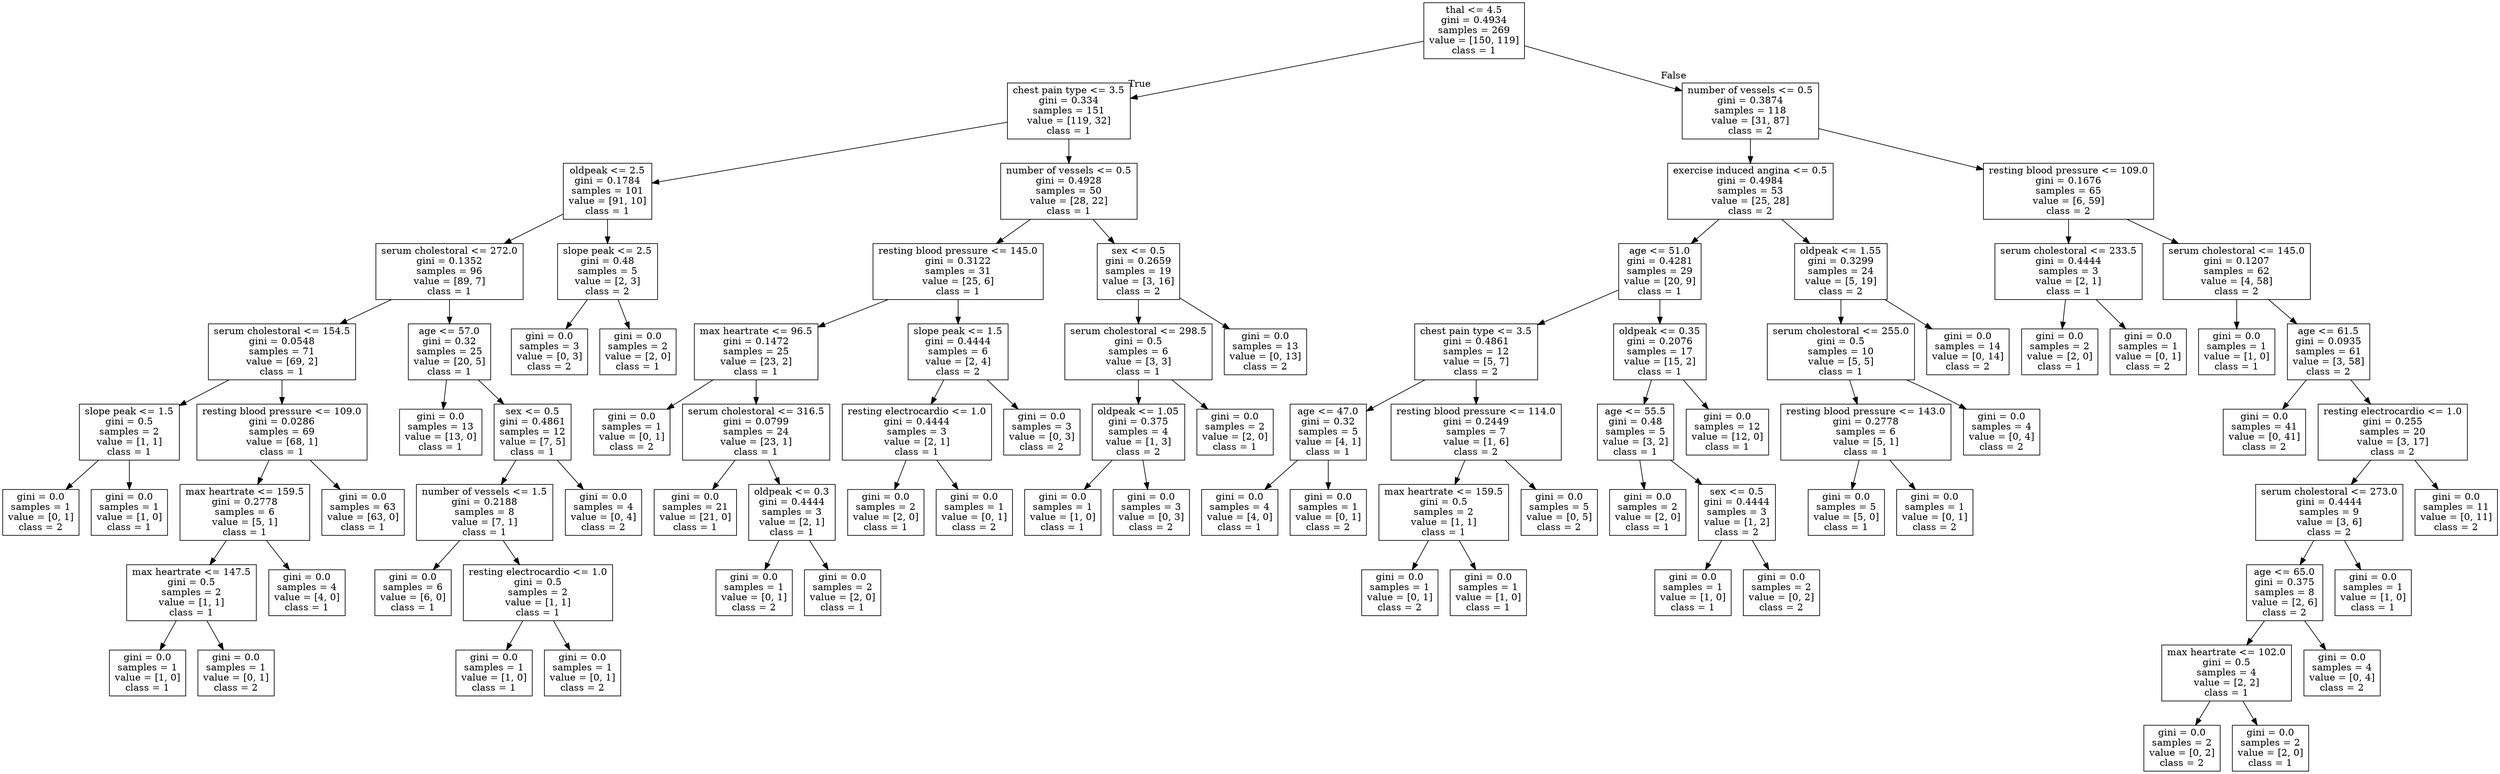 digraph Tree {
node [shape=box] ;
0 [label="thal <= 4.5\ngini = 0.4934\nsamples = 269\nvalue = [150, 119]\nclass = 1"] ;
1 [label="chest pain type <= 3.5\ngini = 0.334\nsamples = 151\nvalue = [119, 32]\nclass = 1"] ;
0 -> 1 [labeldistance=2.5, labelangle=45, headlabel="True"] ;
2 [label="oldpeak <= 2.5\ngini = 0.1784\nsamples = 101\nvalue = [91, 10]\nclass = 1"] ;
1 -> 2 ;
3 [label="serum cholestoral <= 272.0\ngini = 0.1352\nsamples = 96\nvalue = [89, 7]\nclass = 1"] ;
2 -> 3 ;
4 [label="serum cholestoral <= 154.5\ngini = 0.0548\nsamples = 71\nvalue = [69, 2]\nclass = 1"] ;
3 -> 4 ;
5 [label="slope peak <= 1.5\ngini = 0.5\nsamples = 2\nvalue = [1, 1]\nclass = 1"] ;
4 -> 5 ;
6 [label="gini = 0.0\nsamples = 1\nvalue = [0, 1]\nclass = 2"] ;
5 -> 6 ;
7 [label="gini = 0.0\nsamples = 1\nvalue = [1, 0]\nclass = 1"] ;
5 -> 7 ;
8 [label="resting blood pressure <= 109.0\ngini = 0.0286\nsamples = 69\nvalue = [68, 1]\nclass = 1"] ;
4 -> 8 ;
9 [label="max heartrate <= 159.5\ngini = 0.2778\nsamples = 6\nvalue = [5, 1]\nclass = 1"] ;
8 -> 9 ;
10 [label="max heartrate <= 147.5\ngini = 0.5\nsamples = 2\nvalue = [1, 1]\nclass = 1"] ;
9 -> 10 ;
11 [label="gini = 0.0\nsamples = 1\nvalue = [1, 0]\nclass = 1"] ;
10 -> 11 ;
12 [label="gini = 0.0\nsamples = 1\nvalue = [0, 1]\nclass = 2"] ;
10 -> 12 ;
13 [label="gini = 0.0\nsamples = 4\nvalue = [4, 0]\nclass = 1"] ;
9 -> 13 ;
14 [label="gini = 0.0\nsamples = 63\nvalue = [63, 0]\nclass = 1"] ;
8 -> 14 ;
15 [label="age <= 57.0\ngini = 0.32\nsamples = 25\nvalue = [20, 5]\nclass = 1"] ;
3 -> 15 ;
16 [label="gini = 0.0\nsamples = 13\nvalue = [13, 0]\nclass = 1"] ;
15 -> 16 ;
17 [label="sex <= 0.5\ngini = 0.4861\nsamples = 12\nvalue = [7, 5]\nclass = 1"] ;
15 -> 17 ;
18 [label="number of vessels <= 1.5\ngini = 0.2188\nsamples = 8\nvalue = [7, 1]\nclass = 1"] ;
17 -> 18 ;
19 [label="gini = 0.0\nsamples = 6\nvalue = [6, 0]\nclass = 1"] ;
18 -> 19 ;
20 [label="resting electrocardio <= 1.0\ngini = 0.5\nsamples = 2\nvalue = [1, 1]\nclass = 1"] ;
18 -> 20 ;
21 [label="gini = 0.0\nsamples = 1\nvalue = [1, 0]\nclass = 1"] ;
20 -> 21 ;
22 [label="gini = 0.0\nsamples = 1\nvalue = [0, 1]\nclass = 2"] ;
20 -> 22 ;
23 [label="gini = 0.0\nsamples = 4\nvalue = [0, 4]\nclass = 2"] ;
17 -> 23 ;
24 [label="slope peak <= 2.5\ngini = 0.48\nsamples = 5\nvalue = [2, 3]\nclass = 2"] ;
2 -> 24 ;
25 [label="gini = 0.0\nsamples = 3\nvalue = [0, 3]\nclass = 2"] ;
24 -> 25 ;
26 [label="gini = 0.0\nsamples = 2\nvalue = [2, 0]\nclass = 1"] ;
24 -> 26 ;
27 [label="number of vessels <= 0.5\ngini = 0.4928\nsamples = 50\nvalue = [28, 22]\nclass = 1"] ;
1 -> 27 ;
28 [label="resting blood pressure <= 145.0\ngini = 0.3122\nsamples = 31\nvalue = [25, 6]\nclass = 1"] ;
27 -> 28 ;
29 [label="max heartrate <= 96.5\ngini = 0.1472\nsamples = 25\nvalue = [23, 2]\nclass = 1"] ;
28 -> 29 ;
30 [label="gini = 0.0\nsamples = 1\nvalue = [0, 1]\nclass = 2"] ;
29 -> 30 ;
31 [label="serum cholestoral <= 316.5\ngini = 0.0799\nsamples = 24\nvalue = [23, 1]\nclass = 1"] ;
29 -> 31 ;
32 [label="gini = 0.0\nsamples = 21\nvalue = [21, 0]\nclass = 1"] ;
31 -> 32 ;
33 [label="oldpeak <= 0.3\ngini = 0.4444\nsamples = 3\nvalue = [2, 1]\nclass = 1"] ;
31 -> 33 ;
34 [label="gini = 0.0\nsamples = 1\nvalue = [0, 1]\nclass = 2"] ;
33 -> 34 ;
35 [label="gini = 0.0\nsamples = 2\nvalue = [2, 0]\nclass = 1"] ;
33 -> 35 ;
36 [label="slope peak <= 1.5\ngini = 0.4444\nsamples = 6\nvalue = [2, 4]\nclass = 2"] ;
28 -> 36 ;
37 [label="resting electrocardio <= 1.0\ngini = 0.4444\nsamples = 3\nvalue = [2, 1]\nclass = 1"] ;
36 -> 37 ;
38 [label="gini = 0.0\nsamples = 2\nvalue = [2, 0]\nclass = 1"] ;
37 -> 38 ;
39 [label="gini = 0.0\nsamples = 1\nvalue = [0, 1]\nclass = 2"] ;
37 -> 39 ;
40 [label="gini = 0.0\nsamples = 3\nvalue = [0, 3]\nclass = 2"] ;
36 -> 40 ;
41 [label="sex <= 0.5\ngini = 0.2659\nsamples = 19\nvalue = [3, 16]\nclass = 2"] ;
27 -> 41 ;
42 [label="serum cholestoral <= 298.5\ngini = 0.5\nsamples = 6\nvalue = [3, 3]\nclass = 1"] ;
41 -> 42 ;
43 [label="oldpeak <= 1.05\ngini = 0.375\nsamples = 4\nvalue = [1, 3]\nclass = 2"] ;
42 -> 43 ;
44 [label="gini = 0.0\nsamples = 1\nvalue = [1, 0]\nclass = 1"] ;
43 -> 44 ;
45 [label="gini = 0.0\nsamples = 3\nvalue = [0, 3]\nclass = 2"] ;
43 -> 45 ;
46 [label="gini = 0.0\nsamples = 2\nvalue = [2, 0]\nclass = 1"] ;
42 -> 46 ;
47 [label="gini = 0.0\nsamples = 13\nvalue = [0, 13]\nclass = 2"] ;
41 -> 47 ;
48 [label="number of vessels <= 0.5\ngini = 0.3874\nsamples = 118\nvalue = [31, 87]\nclass = 2"] ;
0 -> 48 [labeldistance=2.5, labelangle=-45, headlabel="False"] ;
49 [label="exercise induced angina <= 0.5\ngini = 0.4984\nsamples = 53\nvalue = [25, 28]\nclass = 2"] ;
48 -> 49 ;
50 [label="age <= 51.0\ngini = 0.4281\nsamples = 29\nvalue = [20, 9]\nclass = 1"] ;
49 -> 50 ;
51 [label="chest pain type <= 3.5\ngini = 0.4861\nsamples = 12\nvalue = [5, 7]\nclass = 2"] ;
50 -> 51 ;
52 [label="age <= 47.0\ngini = 0.32\nsamples = 5\nvalue = [4, 1]\nclass = 1"] ;
51 -> 52 ;
53 [label="gini = 0.0\nsamples = 4\nvalue = [4, 0]\nclass = 1"] ;
52 -> 53 ;
54 [label="gini = 0.0\nsamples = 1\nvalue = [0, 1]\nclass = 2"] ;
52 -> 54 ;
55 [label="resting blood pressure <= 114.0\ngini = 0.2449\nsamples = 7\nvalue = [1, 6]\nclass = 2"] ;
51 -> 55 ;
56 [label="max heartrate <= 159.5\ngini = 0.5\nsamples = 2\nvalue = [1, 1]\nclass = 1"] ;
55 -> 56 ;
57 [label="gini = 0.0\nsamples = 1\nvalue = [0, 1]\nclass = 2"] ;
56 -> 57 ;
58 [label="gini = 0.0\nsamples = 1\nvalue = [1, 0]\nclass = 1"] ;
56 -> 58 ;
59 [label="gini = 0.0\nsamples = 5\nvalue = [0, 5]\nclass = 2"] ;
55 -> 59 ;
60 [label="oldpeak <= 0.35\ngini = 0.2076\nsamples = 17\nvalue = [15, 2]\nclass = 1"] ;
50 -> 60 ;
61 [label="age <= 55.5\ngini = 0.48\nsamples = 5\nvalue = [3, 2]\nclass = 1"] ;
60 -> 61 ;
62 [label="gini = 0.0\nsamples = 2\nvalue = [2, 0]\nclass = 1"] ;
61 -> 62 ;
63 [label="sex <= 0.5\ngini = 0.4444\nsamples = 3\nvalue = [1, 2]\nclass = 2"] ;
61 -> 63 ;
64 [label="gini = 0.0\nsamples = 1\nvalue = [1, 0]\nclass = 1"] ;
63 -> 64 ;
65 [label="gini = 0.0\nsamples = 2\nvalue = [0, 2]\nclass = 2"] ;
63 -> 65 ;
66 [label="gini = 0.0\nsamples = 12\nvalue = [12, 0]\nclass = 1"] ;
60 -> 66 ;
67 [label="oldpeak <= 1.55\ngini = 0.3299\nsamples = 24\nvalue = [5, 19]\nclass = 2"] ;
49 -> 67 ;
68 [label="serum cholestoral <= 255.0\ngini = 0.5\nsamples = 10\nvalue = [5, 5]\nclass = 1"] ;
67 -> 68 ;
69 [label="resting blood pressure <= 143.0\ngini = 0.2778\nsamples = 6\nvalue = [5, 1]\nclass = 1"] ;
68 -> 69 ;
70 [label="gini = 0.0\nsamples = 5\nvalue = [5, 0]\nclass = 1"] ;
69 -> 70 ;
71 [label="gini = 0.0\nsamples = 1\nvalue = [0, 1]\nclass = 2"] ;
69 -> 71 ;
72 [label="gini = 0.0\nsamples = 4\nvalue = [0, 4]\nclass = 2"] ;
68 -> 72 ;
73 [label="gini = 0.0\nsamples = 14\nvalue = [0, 14]\nclass = 2"] ;
67 -> 73 ;
74 [label="resting blood pressure <= 109.0\ngini = 0.1676\nsamples = 65\nvalue = [6, 59]\nclass = 2"] ;
48 -> 74 ;
75 [label="serum cholestoral <= 233.5\ngini = 0.4444\nsamples = 3\nvalue = [2, 1]\nclass = 1"] ;
74 -> 75 ;
76 [label="gini = 0.0\nsamples = 2\nvalue = [2, 0]\nclass = 1"] ;
75 -> 76 ;
77 [label="gini = 0.0\nsamples = 1\nvalue = [0, 1]\nclass = 2"] ;
75 -> 77 ;
78 [label="serum cholestoral <= 145.0\ngini = 0.1207\nsamples = 62\nvalue = [4, 58]\nclass = 2"] ;
74 -> 78 ;
79 [label="gini = 0.0\nsamples = 1\nvalue = [1, 0]\nclass = 1"] ;
78 -> 79 ;
80 [label="age <= 61.5\ngini = 0.0935\nsamples = 61\nvalue = [3, 58]\nclass = 2"] ;
78 -> 80 ;
81 [label="gini = 0.0\nsamples = 41\nvalue = [0, 41]\nclass = 2"] ;
80 -> 81 ;
82 [label="resting electrocardio <= 1.0\ngini = 0.255\nsamples = 20\nvalue = [3, 17]\nclass = 2"] ;
80 -> 82 ;
83 [label="serum cholestoral <= 273.0\ngini = 0.4444\nsamples = 9\nvalue = [3, 6]\nclass = 2"] ;
82 -> 83 ;
84 [label="age <= 65.0\ngini = 0.375\nsamples = 8\nvalue = [2, 6]\nclass = 2"] ;
83 -> 84 ;
85 [label="max heartrate <= 102.0\ngini = 0.5\nsamples = 4\nvalue = [2, 2]\nclass = 1"] ;
84 -> 85 ;
86 [label="gini = 0.0\nsamples = 2\nvalue = [0, 2]\nclass = 2"] ;
85 -> 86 ;
87 [label="gini = 0.0\nsamples = 2\nvalue = [2, 0]\nclass = 1"] ;
85 -> 87 ;
88 [label="gini = 0.0\nsamples = 4\nvalue = [0, 4]\nclass = 2"] ;
84 -> 88 ;
89 [label="gini = 0.0\nsamples = 1\nvalue = [1, 0]\nclass = 1"] ;
83 -> 89 ;
90 [label="gini = 0.0\nsamples = 11\nvalue = [0, 11]\nclass = 2"] ;
82 -> 90 ;
}
